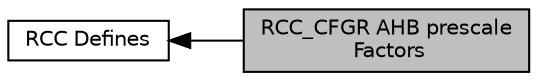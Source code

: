 digraph "RCC_CFGR AHB prescale Factors"
{
  edge [fontname="Helvetica",fontsize="10",labelfontname="Helvetica",labelfontsize="10"];
  node [fontname="Helvetica",fontsize="10",shape=record];
  rankdir=LR;
  Node1 [label="RCC Defines",height=0.2,width=0.4,color="black", fillcolor="white", style="filled",URL="$group__rcc__defines.html",tooltip="Defined Constants and Types for the STM32F1xx Reset and Clock Control "];
  Node0 [label="RCC_CFGR AHB prescale\l Factors",height=0.2,width=0.4,color="black", fillcolor="grey75", style="filled", fontcolor="black"];
  Node1->Node0 [shape=plaintext, dir="back", style="solid"];
}
